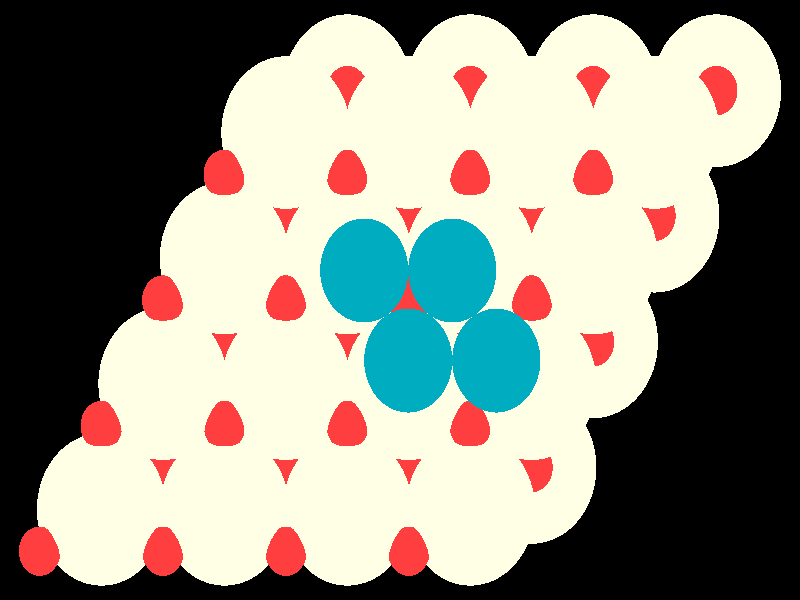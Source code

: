 #include "colors.inc"
#include "finish.inc"

global_settings {assumed_gamma 1 max_trace_level 6}
background {color White transmit 1.0}
camera {orthographic
  right -25.25*x up 16.05*y
  direction 1.00*z
  location <0,0,50.00> look_at <0,0,0>}
light_source {<  2.00,   3.00,  40.00> color White
  area_light <0.70, 0, 0>, <0, 0.70, 0>, 3, 3
  adaptive 1 jitter}

#declare simple = finish {phong 0.7}
#declare pale = finish {ambient 0.5 diffuse 0.85 roughness 0.001 specular 0.200 }
#declare intermediate = finish {ambient 0.3 diffuse 0.6 specular 0.1 roughness 0.04}
#declare vmd = finish {ambient 0.0 diffuse 0.65 phong 0.1 phong_size 40.0 specular 0.5 }
#declare jmol = finish {ambient 0.2 diffuse 0.6 specular 1 roughness 0.001 metallic}
#declare ase2 = finish {ambient 0.05 brilliance 3 diffuse 0.6 metallic specular 0.7 roughness 0.04 reflection 0.15}
#declare ase3 = finish {ambient 0.15 brilliance 2 diffuse 0.6 metallic specular 1.0 roughness 0.001 reflection 0.0}
#declare glass = finish {ambient 0.05 diffuse 0.3 specular 1.0 roughness 0.001}
#declare glass2 = finish {ambient 0.01 diffuse 0.3 specular 1.0 reflection 0.25 roughness 0.001}
#declare Rcell = 0.020;
#declare Rbond = 0.100;

#macro atom(LOC, R, COL, TRANS, FIN)
  sphere{LOC, R texture{pigment{color COL transmit TRANS} finish{FIN}}}
#end
#macro constrain(LOC, R, COL, TRANS FIN)
union{torus{R, Rcell rotate 45*z texture{pigment{color COL transmit TRANS} finish{FIN}}}
      torus{R, Rcell rotate -45*z texture{pigment{color COL transmit TRANS} finish{FIN}}}
      translate LOC}
#end

atom(<  9.99,   5.60,  -5.98>, 2.04, rgb <1.00, 1.00, 0.78>, 0.0, ase3) // #0 
atom(<  8.04,   2.24,  -5.98>, 2.04, rgb <1.00, 1.00, 0.78>, 0.0, ase3) // #1 
atom(<  6.10,   5.60,  -5.98>, 2.04, rgb <1.00, 1.00, 0.78>, 0.0, ase3) // #2 
atom(<  4.16,   2.24,  -5.98>, 2.04, rgb <1.00, 1.00, 0.78>, 0.0, ase3) // #3 
atom(<  4.16,   4.48,  -5.18>, 0.66, rgb <1.00, 0.05, 0.05>, 0.0, ase3) // #4 
atom(<  8.04,   2.24,  -3.60>, 0.66, rgb <1.00, 0.05, 0.05>, 0.0, ase3) // #5 
atom(<  2.22,   1.12,  -5.18>, 0.66, rgb <1.00, 0.05, 0.05>, 0.0, ase3) // #6 
atom(<  9.99,   5.60,  -3.60>, 0.66, rgb <1.00, 0.05, 0.05>, 0.0, ase3) // #7 
atom(<  8.04,   4.48,  -5.18>, 0.66, rgb <1.00, 0.05, 0.05>, 0.0, ase3) // #8 
atom(<  4.16,   2.24,  -3.60>, 0.66, rgb <1.00, 0.05, 0.05>, 0.0, ase3) // #9 
atom(<  6.10,   1.12,  -5.18>, 0.66, rgb <1.00, 0.05, 0.05>, 0.0, ase3) // #10 
atom(<  6.10,   5.60,  -3.60>, 0.66, rgb <1.00, 0.05, 0.05>, 0.0, ase3) // #11 
atom(<  2.22,   1.12,  -2.81>, 2.04, rgb <1.00, 1.00, 0.78>, 0.0, ase3) // #12 
atom(<  4.16,   4.48,  -2.81>, 2.04, rgb <1.00, 1.00, 0.78>, 0.0, ase3) // #13 
atom(<  6.10,   1.12,  -2.81>, 2.04, rgb <1.00, 1.00, 0.78>, 0.0, ase3) // #14 
atom(<  8.04,   4.48,  -2.81>, 2.04, rgb <1.00, 1.00, 0.78>, 0.0, ase3) // #15 
atom(<  4.16,   0.00,  -2.02>, 0.66, rgb <1.00, 0.05, 0.05>, 0.0, ase3) // #16 
atom(<  6.10,   3.36,  -2.02>, 0.66, rgb <1.00, 0.05, 0.05>, 0.0, ase3) // #17 
atom(<  0.28,   0.00,  -2.02>, 0.66, rgb <1.00, 0.05, 0.05>, 0.0, ase3) // #18 
atom(<  2.22,   3.36,  -2.02>, 0.66, rgb <1.00, 0.05, 0.05>, 0.0, ase3) // #19 
atom(<  6.10,  -1.12,  -5.98>, 2.04, rgb <1.00, 1.00, 0.78>, 0.0, ase3) // #20 
atom(<  4.16,  -4.48,  -5.98>, 2.04, rgb <1.00, 1.00, 0.78>, 0.0, ase3) // #21 
atom(<  2.22,  -1.12,  -5.98>, 2.04, rgb <1.00, 1.00, 0.78>, 0.0, ase3) // #22 
atom(<  0.28,  -4.48,  -5.98>, 2.04, rgb <1.00, 1.00, 0.78>, 0.0, ase3) // #23 
atom(<  0.28,  -2.24,  -5.18>, 0.66, rgb <1.00, 0.05, 0.05>, 0.0, ase3) // #24 
atom(<  4.16,  -4.48,  -3.60>, 0.66, rgb <1.00, 0.05, 0.05>, 0.0, ase3) // #25 
atom(< -1.66,  -5.60,  -5.18>, 0.66, rgb <1.00, 0.05, 0.05>, 0.0, ase3) // #26 
atom(<  6.10,  -1.12,  -3.60>, 0.66, rgb <1.00, 0.05, 0.05>, 0.0, ase3) // #27 
atom(<  4.16,  -2.24,  -5.18>, 0.66, rgb <1.00, 0.05, 0.05>, 0.0, ase3) // #28 
atom(<  0.28,  -4.48,  -3.60>, 0.66, rgb <1.00, 0.05, 0.05>, 0.0, ase3) // #29 
atom(<  2.22,  -5.60,  -5.18>, 0.66, rgb <1.00, 0.05, 0.05>, 0.0, ase3) // #30 
atom(<  2.22,  -1.12,  -3.60>, 0.66, rgb <1.00, 0.05, 0.05>, 0.0, ase3) // #31 
atom(< -1.66,  -5.60,  -2.81>, 2.04, rgb <1.00, 1.00, 0.78>, 0.0, ase3) // #32 
atom(<  0.28,  -2.24,  -2.81>, 2.04, rgb <1.00, 1.00, 0.78>, 0.0, ase3) // #33 
atom(<  2.22,  -5.60,  -2.81>, 2.04, rgb <1.00, 1.00, 0.78>, 0.0, ase3) // #34 
atom(<  4.16,  -2.24,  -2.81>, 2.04, rgb <1.00, 1.00, 0.78>, 0.0, ase3) // #35 
atom(<  0.28,  -6.72,  -2.02>, 0.66, rgb <1.00, 0.05, 0.05>, 0.0, ase3) // #36 
atom(<  2.22,  -3.36,  -2.02>, 0.66, rgb <1.00, 0.05, 0.05>, 0.0, ase3) // #37 
atom(< -3.60,  -6.72,  -2.02>, 0.66, rgb <1.00, 0.05, 0.05>, 0.0, ase3) // #38 
atom(< -1.66,  -3.36,  -2.02>, 0.66, rgb <1.00, 0.05, 0.05>, 0.0, ase3) // #39 
atom(<  2.22,   5.60,  -5.98>, 2.04, rgb <1.00, 1.00, 0.78>, 0.0, ase3) // #40 
atom(<  0.28,   2.24,  -5.98>, 2.04, rgb <1.00, 1.00, 0.78>, 0.0, ase3) // #41 
atom(< -1.66,   5.60,  -5.98>, 2.04, rgb <1.00, 1.00, 0.78>, 0.0, ase3) // #42 
atom(< -3.60,   2.24,  -5.98>, 2.04, rgb <1.00, 1.00, 0.78>, 0.0, ase3) // #43 
atom(< -3.60,   4.48,  -5.18>, 0.66, rgb <1.00, 0.05, 0.05>, 0.0, ase3) // #44 
atom(<  0.28,   2.24,  -3.60>, 0.66, rgb <1.00, 0.05, 0.05>, 0.0, ase3) // #45 
atom(< -5.54,   1.12,  -5.18>, 0.66, rgb <1.00, 0.05, 0.05>, 0.0, ase3) // #46 
atom(<  2.22,   5.60,  -3.60>, 0.66, rgb <1.00, 0.05, 0.05>, 0.0, ase3) // #47 
atom(<  0.28,   4.48,  -5.18>, 0.66, rgb <1.00, 0.05, 0.05>, 0.0, ase3) // #48 
atom(< -3.60,   2.24,  -3.60>, 0.66, rgb <1.00, 0.05, 0.05>, 0.0, ase3) // #49 
atom(< -1.66,   1.12,  -5.18>, 0.66, rgb <1.00, 0.05, 0.05>, 0.0, ase3) // #50 
atom(< -1.66,   5.60,  -3.60>, 0.66, rgb <1.00, 0.05, 0.05>, 0.0, ase3) // #51 
atom(< -5.54,   1.12,  -2.81>, 2.04, rgb <1.00, 1.00, 0.78>, 0.0, ase3) // #52 
atom(< -3.60,   4.48,  -2.81>, 2.04, rgb <1.00, 1.00, 0.78>, 0.0, ase3) // #53 
atom(< -1.66,   1.12,  -2.81>, 2.04, rgb <1.00, 1.00, 0.78>, 0.0, ase3) // #54 
atom(<  0.28,   4.48,  -2.81>, 2.04, rgb <1.00, 1.00, 0.78>, 0.0, ase3) // #55 
atom(< -3.60,   0.00,  -2.02>, 0.66, rgb <1.00, 0.05, 0.05>, 0.0, ase3) // #56 
atom(< -1.66,   3.36,  -2.02>, 0.66, rgb <1.00, 0.05, 0.05>, 0.0, ase3) // #57 
atom(< -7.48,   0.00,  -2.02>, 0.66, rgb <1.00, 0.05, 0.05>, 0.0, ase3) // #58 
atom(< -5.54,   3.36,  -2.02>, 0.66, rgb <1.00, 0.05, 0.05>, 0.0, ase3) // #59 
atom(< -1.66,  -1.12,  -5.98>, 2.04, rgb <1.00, 1.00, 0.78>, 0.0, ase3) // #60 
atom(< -3.60,  -4.48,  -5.98>, 2.04, rgb <1.00, 1.00, 0.78>, 0.0, ase3) // #61 
atom(< -5.54,  -1.12,  -5.98>, 2.04, rgb <1.00, 1.00, 0.78>, 0.0, ase3) // #62 
atom(< -7.48,  -4.48,  -5.98>, 2.04, rgb <1.00, 1.00, 0.78>, 0.0, ase3) // #63 
atom(< -7.48,  -2.24,  -5.18>, 0.66, rgb <1.00, 0.05, 0.05>, 0.0, ase3) // #64 
atom(< -3.60,  -4.48,  -3.60>, 0.66, rgb <1.00, 0.05, 0.05>, 0.0, ase3) // #65 
atom(< -9.42,  -5.60,  -5.18>, 0.66, rgb <1.00, 0.05, 0.05>, 0.0, ase3) // #66 
atom(< -1.66,  -1.12,  -3.60>, 0.66, rgb <1.00, 0.05, 0.05>, 0.0, ase3) // #67 
atom(< -3.60,  -2.24,  -5.18>, 0.66, rgb <1.00, 0.05, 0.05>, 0.0, ase3) // #68 
atom(< -7.48,  -4.48,  -3.60>, 0.66, rgb <1.00, 0.05, 0.05>, 0.0, ase3) // #69 
atom(< -5.54,  -5.60,  -5.18>, 0.66, rgb <1.00, 0.05, 0.05>, 0.0, ase3) // #70 
atom(< -5.54,  -1.12,  -3.60>, 0.66, rgb <1.00, 0.05, 0.05>, 0.0, ase3) // #71 
atom(< -9.42,  -5.60,  -2.81>, 2.04, rgb <1.00, 1.00, 0.78>, 0.0, ase3) // #72 
atom(< -7.48,  -2.24,  -2.81>, 2.04, rgb <1.00, 1.00, 0.78>, 0.0, ase3) // #73 
atom(< -5.54,  -5.60,  -2.81>, 2.04, rgb <1.00, 1.00, 0.78>, 0.0, ase3) // #74 
atom(< -3.60,  -2.24,  -2.81>, 2.04, rgb <1.00, 1.00, 0.78>, 0.0, ase3) // #75 
atom(< -7.48,  -6.72,  -2.02>, 0.66, rgb <1.00, 0.05, 0.05>, 0.0, ase3) // #76 
atom(< -5.54,  -3.36,  -2.02>, 0.66, rgb <1.00, 0.05, 0.05>, 0.0, ase3) // #77 
atom(<-11.37,  -6.72,  -2.02>, 0.66, rgb <1.00, 0.05, 0.05>, 0.0, ase3) // #78 
atom(< -9.42,  -3.36,  -2.02>, 0.66, rgb <1.00, 0.05, 0.05>, 0.0, ase3) // #79 
atom(<  1.65,   0.79,   0.00>, 1.39, rgb <0.00, 0.41, 0.52>, 0.0, ase3) // #80 
atom(<  0.26,  -1.62,   0.00>, 1.39, rgb <0.00, 0.41, 0.52>, 0.0, ase3) // #81 
atom(<  3.04,  -1.62,   0.00>, 1.39, rgb <0.00, 0.41, 0.52>, 0.0, ase3) // #82 
atom(< -1.13,   0.79,   0.00>, 1.39, rgb <0.00, 0.41, 0.52>, 0.0, ase3) // #83 
